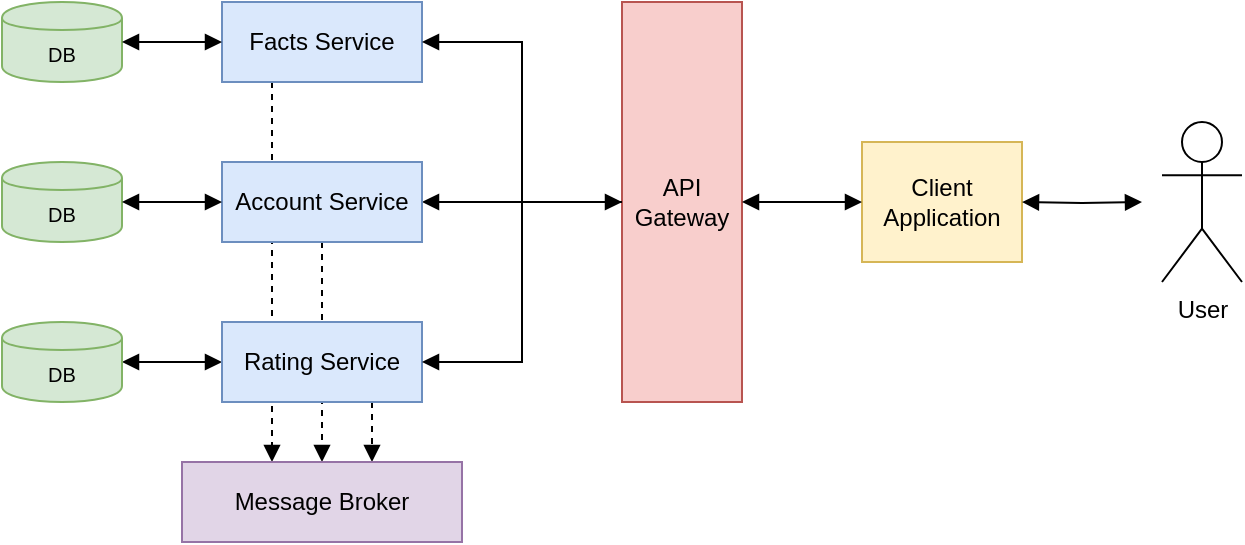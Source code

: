 <mxfile version="12.9.11" type="device"><diagram id="vT5N_Beo8IbhidrRT0H2" name="Page-1"><mxGraphModel dx="1736" dy="496" grid="1" gridSize="10" guides="1" tooltips="1" connect="1" arrows="1" fold="1" page="1" pageScale="1" pageWidth="850" pageHeight="1100" math="0" shadow="0"><root><mxCell id="0"/><mxCell id="1" parent="0"/><mxCell id="qGpVJz2EvbZfAFOn3WNB-18" style="edgeStyle=orthogonalEdgeStyle;rounded=0;orthogonalLoop=1;jettySize=auto;html=1;endArrow=block;endFill=1;fontSize=6;fillColor=#e1d5e7;strokeColor=#000000;dashed=1;" parent="1" source="qGpVJz2EvbZfAFOn3WNB-2" edge="1"><mxGeometry relative="1" as="geometry"><mxPoint x="130" y="710" as="targetPoint"/></mxGeometry></mxCell><mxCell id="qGpVJz2EvbZfAFOn3WNB-21" style="edgeStyle=orthogonalEdgeStyle;rounded=0;orthogonalLoop=1;jettySize=auto;html=1;exitX=0.25;exitY=1;exitDx=0;exitDy=0;endArrow=block;endFill=1;fontSize=6;fillColor=#e1d5e7;strokeColor=#000000;dashed=1;" parent="1" source="GUSxnVEnMAlkQOG87lGE-2" edge="1"><mxGeometry relative="1" as="geometry"><mxPoint x="105" y="710" as="targetPoint"/></mxGeometry></mxCell><mxCell id="GUSxnVEnMAlkQOG87lGE-2" value="Facts Service" style="rounded=0;whiteSpace=wrap;html=1;fillColor=#dae8fc;strokeColor=#6c8ebf;" parent="1" vertex="1"><mxGeometry x="80" y="480" width="100" height="40" as="geometry"/></mxCell><mxCell id="GUSxnVEnMAlkQOG87lGE-18" value="" style="edgeStyle=orthogonalEdgeStyle;rounded=0;orthogonalLoop=1;jettySize=auto;html=1;startArrow=block;startFill=1;endArrow=block;endFill=1;exitX=0;exitY=0.5;exitDx=0;exitDy=0;" parent="1" source="GUSxnVEnMAlkQOG87lGE-3" target="GUSxnVEnMAlkQOG87lGE-15" edge="1"><mxGeometry relative="1" as="geometry"><mxPoint x="20" y="660" as="sourcePoint"/></mxGeometry></mxCell><mxCell id="qGpVJz2EvbZfAFOn3WNB-17" style="edgeStyle=orthogonalEdgeStyle;rounded=0;orthogonalLoop=1;jettySize=auto;html=1;exitX=0.75;exitY=1;exitDx=0;exitDy=0;endArrow=block;endFill=1;fontSize=6;fillColor=#e1d5e7;strokeColor=#000000;dashed=1;" parent="1" source="GUSxnVEnMAlkQOG87lGE-3" edge="1"><mxGeometry relative="1" as="geometry"><mxPoint x="155" y="710" as="targetPoint"/><Array as="points"><mxPoint x="155" y="700"/><mxPoint x="155" y="700"/></Array></mxGeometry></mxCell><mxCell id="GUSxnVEnMAlkQOG87lGE-3" value="Rating Service" style="rounded=0;whiteSpace=wrap;html=1;fillColor=#dae8fc;strokeColor=#6c8ebf;" parent="1" vertex="1"><mxGeometry x="80" y="640" width="100" height="40" as="geometry"/></mxCell><mxCell id="qGpVJz2EvbZfAFOn3WNB-11" value="" style="edgeStyle=orthogonalEdgeStyle;rounded=0;orthogonalLoop=1;jettySize=auto;html=1;fontSize=6;endArrow=block;endFill=1;" parent="1" source="GUSxnVEnMAlkQOG87lGE-4" target="qGpVJz2EvbZfAFOn3WNB-2" edge="1"><mxGeometry relative="1" as="geometry"/></mxCell><mxCell id="GUSxnVEnMAlkQOG87lGE-4" value="API Gateway" style="rounded=0;whiteSpace=wrap;html=1;fillColor=#f8cecc;strokeColor=#b85450;" parent="1" vertex="1"><mxGeometry x="280" y="480" width="60" height="200" as="geometry"/></mxCell><mxCell id="GUSxnVEnMAlkQOG87lGE-22" value="User" style="shape=umlActor;verticalLabelPosition=bottom;labelBackgroundColor=#ffffff;verticalAlign=top;html=1;outlineConnect=0;" parent="1" vertex="1"><mxGeometry x="550" y="540" width="40" height="80" as="geometry"/></mxCell><mxCell id="GUSxnVEnMAlkQOG87lGE-16" value="DB" style="shape=cylinder;whiteSpace=wrap;html=1;boundedLbl=1;backgroundOutline=1;fillColor=#d5e8d4;strokeColor=#82b366;fontSize=10;" parent="1" vertex="1"><mxGeometry x="-30" y="480" width="60" height="40" as="geometry"/></mxCell><mxCell id="GUSxnVEnMAlkQOG87lGE-15" value="DB" style="shape=cylinder;whiteSpace=wrap;html=1;boundedLbl=1;backgroundOutline=1;fillColor=#d5e8d4;strokeColor=#82b366;fontSize=10;" parent="1" vertex="1"><mxGeometry x="-30" y="640" width="60" height="40" as="geometry"/></mxCell><mxCell id="GUSxnVEnMAlkQOG87lGE-19" value="Client Application" style="rounded=0;whiteSpace=wrap;html=1;fillColor=#fff2cc;strokeColor=#d6b656;" parent="1" vertex="1"><mxGeometry x="400" y="550" width="80" height="60" as="geometry"/></mxCell><mxCell id="GUSxnVEnMAlkQOG87lGE-45" value="" style="edgeStyle=orthogonalEdgeStyle;rounded=0;orthogonalLoop=1;jettySize=auto;html=1;startArrow=block;startFill=1;endArrow=block;endFill=1;exitX=1;exitY=0.5;exitDx=0;exitDy=0;entryX=0;entryY=0.5;entryDx=0;entryDy=0;" parent="1" source="GUSxnVEnMAlkQOG87lGE-16" target="GUSxnVEnMAlkQOG87lGE-2" edge="1"><mxGeometry relative="1" as="geometry"><mxPoint x="10" y="520" as="targetPoint"/></mxGeometry></mxCell><mxCell id="GUSxnVEnMAlkQOG87lGE-47" style="edgeStyle=orthogonalEdgeStyle;rounded=0;orthogonalLoop=1;jettySize=auto;html=1;exitX=1;exitY=0.5;exitDx=0;exitDy=0;entryX=0;entryY=0.5;entryDx=0;entryDy=0;startArrow=block;startFill=1;endArrow=block;endFill=1;" parent="1" source="GUSxnVEnMAlkQOG87lGE-4" target="GUSxnVEnMAlkQOG87lGE-19" edge="1"><mxGeometry relative="1" as="geometry"/></mxCell><mxCell id="GUSxnVEnMAlkQOG87lGE-46" style="edgeStyle=orthogonalEdgeStyle;rounded=0;orthogonalLoop=1;jettySize=auto;html=1;entryX=1;entryY=0.5;entryDx=0;entryDy=0;startArrow=block;startFill=1;endArrow=block;endFill=1;" parent="1" target="GUSxnVEnMAlkQOG87lGE-19" edge="1"><mxGeometry relative="1" as="geometry"><mxPoint x="540" y="580" as="sourcePoint"/></mxGeometry></mxCell><mxCell id="qGpVJz2EvbZfAFOn3WNB-2" value="Account Service" style="rounded=0;whiteSpace=wrap;html=1;fillColor=#dae8fc;strokeColor=#6c8ebf;" parent="1" vertex="1"><mxGeometry x="80" y="560" width="100" height="40" as="geometry"/></mxCell><mxCell id="qGpVJz2EvbZfAFOn3WNB-4" value="DB" style="shape=cylinder;whiteSpace=wrap;html=1;boundedLbl=1;backgroundOutline=1;fillColor=#d5e8d4;strokeColor=#82b366;fontSize=10;" parent="1" vertex="1"><mxGeometry x="-30" y="560" width="60" height="40" as="geometry"/></mxCell><mxCell id="qGpVJz2EvbZfAFOn3WNB-5" value="" style="edgeStyle=orthogonalEdgeStyle;rounded=0;orthogonalLoop=1;jettySize=auto;html=1;startArrow=block;startFill=1;endArrow=block;endFill=1;exitX=1;exitY=0.5;exitDx=0;exitDy=0;entryX=0;entryY=0.5;entryDx=0;entryDy=0;" parent="1" source="qGpVJz2EvbZfAFOn3WNB-4" target="qGpVJz2EvbZfAFOn3WNB-2" edge="1"><mxGeometry relative="1" as="geometry"><mxPoint x="20" y="590" as="targetPoint"/></mxGeometry></mxCell><mxCell id="qGpVJz2EvbZfAFOn3WNB-8" value="Message Broker" style="rounded=0;whiteSpace=wrap;html=1;fillColor=#e1d5e7;strokeColor=#9673a6;gradientColor=none;" parent="1" vertex="1"><mxGeometry x="60" y="710" width="140" height="40" as="geometry"/></mxCell><mxCell id="qGpVJz2EvbZfAFOn3WNB-12" value="" style="edgeStyle=orthogonalEdgeStyle;rounded=0;orthogonalLoop=1;jettySize=auto;html=1;fontSize=6;endArrow=block;endFill=1;entryX=1;entryY=0.5;entryDx=0;entryDy=0;exitX=0;exitY=0.5;exitDx=0;exitDy=0;" parent="1" source="GUSxnVEnMAlkQOG87lGE-4" target="GUSxnVEnMAlkQOG87lGE-2" edge="1"><mxGeometry relative="1" as="geometry"><mxPoint x="280" y="600.0" as="sourcePoint"/><mxPoint x="245" y="600.0" as="targetPoint"/><Array as="points"><mxPoint x="230" y="580"/><mxPoint x="230" y="500"/></Array></mxGeometry></mxCell><mxCell id="qGpVJz2EvbZfAFOn3WNB-13" value="" style="edgeStyle=orthogonalEdgeStyle;rounded=0;orthogonalLoop=1;jettySize=auto;html=1;fontSize=6;endArrow=block;endFill=1;entryX=1;entryY=0.5;entryDx=0;entryDy=0;exitX=0;exitY=0.5;exitDx=0;exitDy=0;startArrow=block;startFill=1;" parent="1" source="GUSxnVEnMAlkQOG87lGE-4" target="GUSxnVEnMAlkQOG87lGE-3" edge="1"><mxGeometry relative="1" as="geometry"><mxPoint x="280" y="600.0" as="sourcePoint"/><mxPoint x="245" y="600.0" as="targetPoint"/><Array as="points"><mxPoint x="230" y="580"/><mxPoint x="230" y="660"/></Array></mxGeometry></mxCell></root></mxGraphModel></diagram></mxfile>